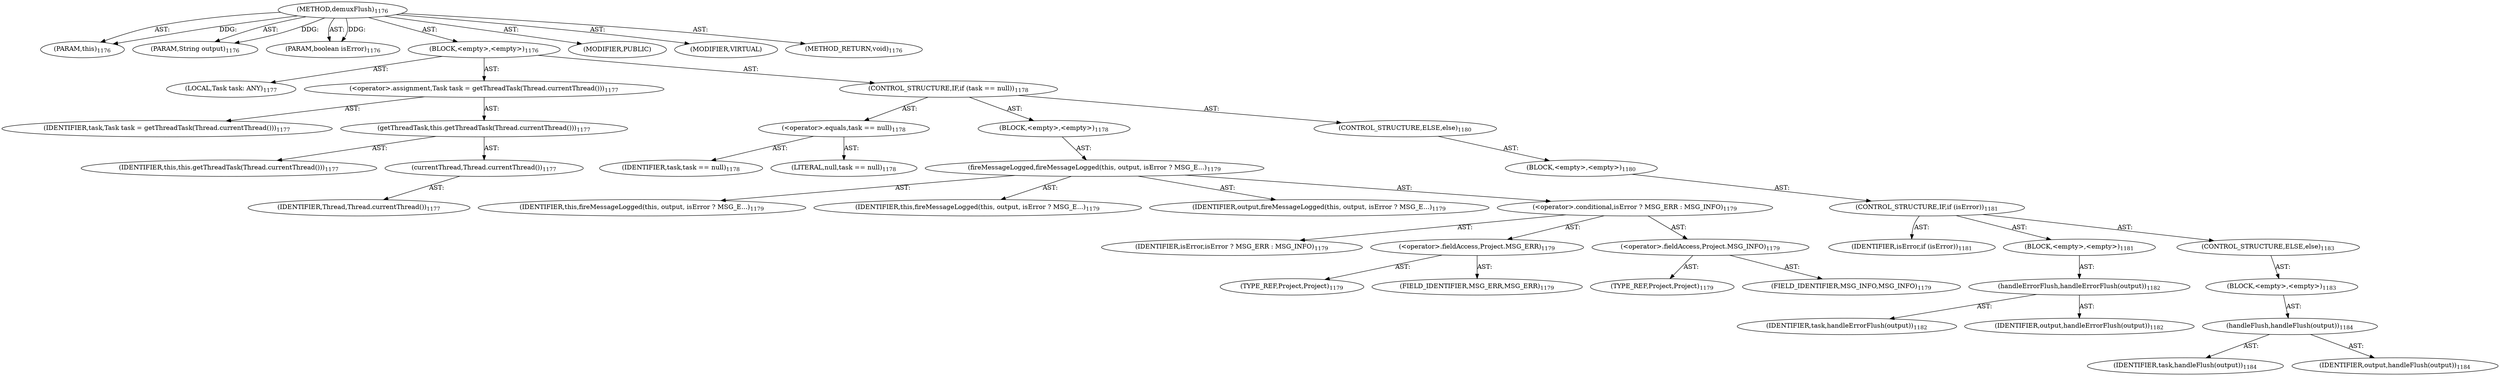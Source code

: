 digraph "demuxFlush" {  
"111669149760" [label = <(METHOD,demuxFlush)<SUB>1176</SUB>> ]
"115964117042" [label = <(PARAM,this)<SUB>1176</SUB>> ]
"115964117134" [label = <(PARAM,String output)<SUB>1176</SUB>> ]
"115964117135" [label = <(PARAM,boolean isError)<SUB>1176</SUB>> ]
"25769803880" [label = <(BLOCK,&lt;empty&gt;,&lt;empty&gt;)<SUB>1176</SUB>> ]
"94489280551" [label = <(LOCAL,Task task: ANY)<SUB>1177</SUB>> ]
"30064771436" [label = <(&lt;operator&gt;.assignment,Task task = getThreadTask(Thread.currentThread()))<SUB>1177</SUB>> ]
"68719477132" [label = <(IDENTIFIER,task,Task task = getThreadTask(Thread.currentThread()))<SUB>1177</SUB>> ]
"30064771437" [label = <(getThreadTask,this.getThreadTask(Thread.currentThread()))<SUB>1177</SUB>> ]
"68719476805" [label = <(IDENTIFIER,this,this.getThreadTask(Thread.currentThread()))<SUB>1177</SUB>> ]
"30064771438" [label = <(currentThread,Thread.currentThread())<SUB>1177</SUB>> ]
"68719477133" [label = <(IDENTIFIER,Thread,Thread.currentThread())<SUB>1177</SUB>> ]
"47244640285" [label = <(CONTROL_STRUCTURE,IF,if (task == null))<SUB>1178</SUB>> ]
"30064771439" [label = <(&lt;operator&gt;.equals,task == null)<SUB>1178</SUB>> ]
"68719477134" [label = <(IDENTIFIER,task,task == null)<SUB>1178</SUB>> ]
"90194313269" [label = <(LITERAL,null,task == null)<SUB>1178</SUB>> ]
"25769803881" [label = <(BLOCK,&lt;empty&gt;,&lt;empty&gt;)<SUB>1178</SUB>> ]
"30064771440" [label = <(fireMessageLogged,fireMessageLogged(this, output, isError ? MSG_E...)<SUB>1179</SUB>> ]
"68719476807" [label = <(IDENTIFIER,this,fireMessageLogged(this, output, isError ? MSG_E...)<SUB>1179</SUB>> ]
"68719476806" [label = <(IDENTIFIER,this,fireMessageLogged(this, output, isError ? MSG_E...)<SUB>1179</SUB>> ]
"68719477135" [label = <(IDENTIFIER,output,fireMessageLogged(this, output, isError ? MSG_E...)<SUB>1179</SUB>> ]
"30064771441" [label = <(&lt;operator&gt;.conditional,isError ? MSG_ERR : MSG_INFO)<SUB>1179</SUB>> ]
"68719477136" [label = <(IDENTIFIER,isError,isError ? MSG_ERR : MSG_INFO)<SUB>1179</SUB>> ]
"30064771442" [label = <(&lt;operator&gt;.fieldAccess,Project.MSG_ERR)<SUB>1179</SUB>> ]
"180388626445" [label = <(TYPE_REF,Project,Project)<SUB>1179</SUB>> ]
"55834574922" [label = <(FIELD_IDENTIFIER,MSG_ERR,MSG_ERR)<SUB>1179</SUB>> ]
"30064771443" [label = <(&lt;operator&gt;.fieldAccess,Project.MSG_INFO)<SUB>1179</SUB>> ]
"180388626446" [label = <(TYPE_REF,Project,Project)<SUB>1179</SUB>> ]
"55834574923" [label = <(FIELD_IDENTIFIER,MSG_INFO,MSG_INFO)<SUB>1179</SUB>> ]
"47244640286" [label = <(CONTROL_STRUCTURE,ELSE,else)<SUB>1180</SUB>> ]
"25769803882" [label = <(BLOCK,&lt;empty&gt;,&lt;empty&gt;)<SUB>1180</SUB>> ]
"47244640287" [label = <(CONTROL_STRUCTURE,IF,if (isError))<SUB>1181</SUB>> ]
"68719477137" [label = <(IDENTIFIER,isError,if (isError))<SUB>1181</SUB>> ]
"25769803883" [label = <(BLOCK,&lt;empty&gt;,&lt;empty&gt;)<SUB>1181</SUB>> ]
"30064771444" [label = <(handleErrorFlush,handleErrorFlush(output))<SUB>1182</SUB>> ]
"68719477138" [label = <(IDENTIFIER,task,handleErrorFlush(output))<SUB>1182</SUB>> ]
"68719477139" [label = <(IDENTIFIER,output,handleErrorFlush(output))<SUB>1182</SUB>> ]
"47244640288" [label = <(CONTROL_STRUCTURE,ELSE,else)<SUB>1183</SUB>> ]
"25769803884" [label = <(BLOCK,&lt;empty&gt;,&lt;empty&gt;)<SUB>1183</SUB>> ]
"30064771445" [label = <(handleFlush,handleFlush(output))<SUB>1184</SUB>> ]
"68719477140" [label = <(IDENTIFIER,task,handleFlush(output))<SUB>1184</SUB>> ]
"68719477141" [label = <(IDENTIFIER,output,handleFlush(output))<SUB>1184</SUB>> ]
"133143986351" [label = <(MODIFIER,PUBLIC)> ]
"133143986352" [label = <(MODIFIER,VIRTUAL)> ]
"128849018944" [label = <(METHOD_RETURN,void)<SUB>1176</SUB>> ]
  "111669149760" -> "115964117042"  [ label = "AST: "] 
  "111669149760" -> "115964117134"  [ label = "AST: "] 
  "111669149760" -> "115964117135"  [ label = "AST: "] 
  "111669149760" -> "25769803880"  [ label = "AST: "] 
  "111669149760" -> "133143986351"  [ label = "AST: "] 
  "111669149760" -> "133143986352"  [ label = "AST: "] 
  "111669149760" -> "128849018944"  [ label = "AST: "] 
  "25769803880" -> "94489280551"  [ label = "AST: "] 
  "25769803880" -> "30064771436"  [ label = "AST: "] 
  "25769803880" -> "47244640285"  [ label = "AST: "] 
  "30064771436" -> "68719477132"  [ label = "AST: "] 
  "30064771436" -> "30064771437"  [ label = "AST: "] 
  "30064771437" -> "68719476805"  [ label = "AST: "] 
  "30064771437" -> "30064771438"  [ label = "AST: "] 
  "30064771438" -> "68719477133"  [ label = "AST: "] 
  "47244640285" -> "30064771439"  [ label = "AST: "] 
  "47244640285" -> "25769803881"  [ label = "AST: "] 
  "47244640285" -> "47244640286"  [ label = "AST: "] 
  "30064771439" -> "68719477134"  [ label = "AST: "] 
  "30064771439" -> "90194313269"  [ label = "AST: "] 
  "25769803881" -> "30064771440"  [ label = "AST: "] 
  "30064771440" -> "68719476807"  [ label = "AST: "] 
  "30064771440" -> "68719476806"  [ label = "AST: "] 
  "30064771440" -> "68719477135"  [ label = "AST: "] 
  "30064771440" -> "30064771441"  [ label = "AST: "] 
  "30064771441" -> "68719477136"  [ label = "AST: "] 
  "30064771441" -> "30064771442"  [ label = "AST: "] 
  "30064771441" -> "30064771443"  [ label = "AST: "] 
  "30064771442" -> "180388626445"  [ label = "AST: "] 
  "30064771442" -> "55834574922"  [ label = "AST: "] 
  "30064771443" -> "180388626446"  [ label = "AST: "] 
  "30064771443" -> "55834574923"  [ label = "AST: "] 
  "47244640286" -> "25769803882"  [ label = "AST: "] 
  "25769803882" -> "47244640287"  [ label = "AST: "] 
  "47244640287" -> "68719477137"  [ label = "AST: "] 
  "47244640287" -> "25769803883"  [ label = "AST: "] 
  "47244640287" -> "47244640288"  [ label = "AST: "] 
  "25769803883" -> "30064771444"  [ label = "AST: "] 
  "30064771444" -> "68719477138"  [ label = "AST: "] 
  "30064771444" -> "68719477139"  [ label = "AST: "] 
  "47244640288" -> "25769803884"  [ label = "AST: "] 
  "25769803884" -> "30064771445"  [ label = "AST: "] 
  "30064771445" -> "68719477140"  [ label = "AST: "] 
  "30064771445" -> "68719477141"  [ label = "AST: "] 
  "111669149760" -> "115964117042"  [ label = "DDG: "] 
  "111669149760" -> "115964117134"  [ label = "DDG: "] 
  "111669149760" -> "115964117135"  [ label = "DDG: "] 
}
